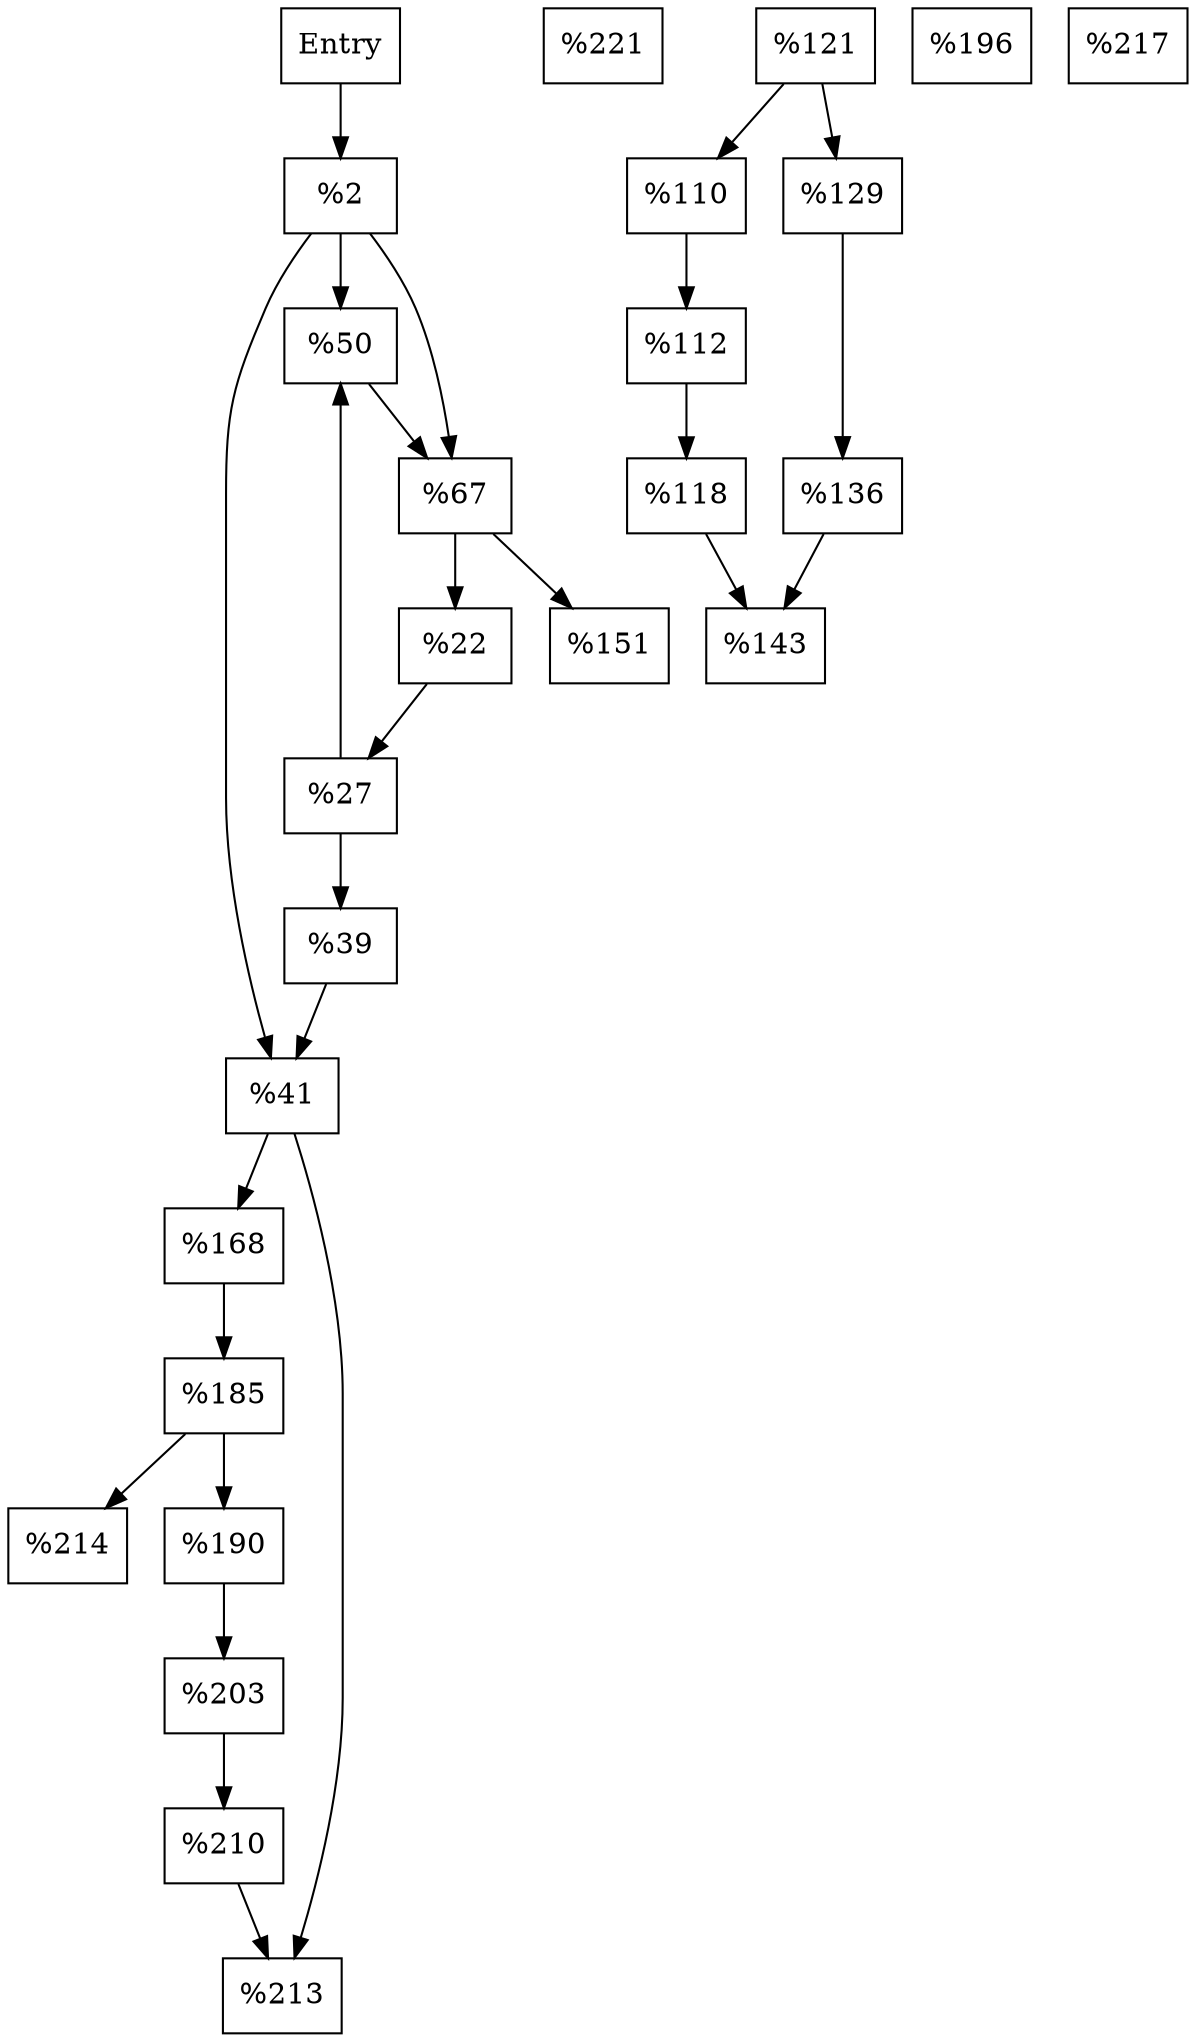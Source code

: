 digraph CFG {
    node [shape=rectangle];

    // Nodes (Basic Blocks)
    start [label="Entry"];
    block2 [label="%2"];
    block22 [label="%22"];
    block27 [label="%27"];
    block39 [label="%39"];
    block41 [label="%41"];
    block50 [label="%50"];
    block67 [label="%67"];
    block168 [label="%168"];
    block151 [label="%151"];
    block213 [label="%213"];
    block214 [label="%214"];
    block221 [label="%221"];
    block110 [label="%110"];
    block112 [label="%112"];
    block118 [label="%118"];
    block121 [label="%121"];
    block129 [label="%129"];
    block136 [label="%136"];
    block143 [label="%143"];
    block185 [label="%185"];
    block190 [label="%190"];
    block196 [label="%196"];
    block203 [label="%203"];
    block210 [label="%210"];
    block217 [label="%217"];
    
    // Edges
    start -> block2;
    block2 -> block41;
    block2 -> block50;
    block2 -> block67;
    
    block22 -> block27;
    
    block27 -> block39;
    block27 -> block50;
    
    block39 -> block41;

    block41 -> block168;
    block41 -> block213;

    block50 -> block67;

    block67 -> block22;
    block67 -> block151;

    block168 -> block185;
    
    block185 -> block190;
    block185 -> block214; // Exception handling

    block190 -> block203;

    block203 -> block210;

    block210 -> block213;

    block121 -> block110;
    block121 -> block129;

    block129 -> block136;

    block136 -> block143;

    block118 -> block143;

    block110 -> block112;

    block112 -> block118;
}